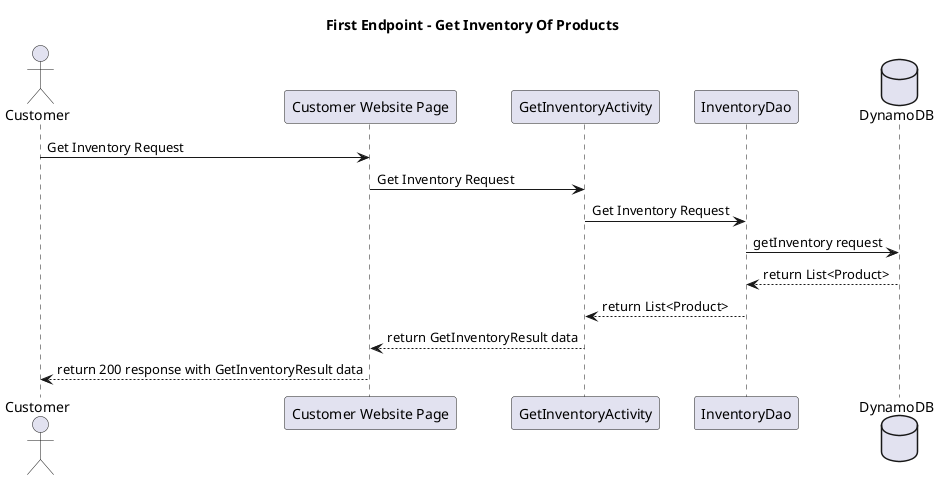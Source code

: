 @startuml
'https://plantuml.com/sequence-diagram

actor "Customer" as client
participant "Customer Website Page" as apiGateway
participant "GetInventoryActivity" as getInventoryActivity
participant "InventoryDao" as inventoryDao
database "DynamoDB" as dynamoDB

title First Endpoint - Get Inventory Of Products

client -> apiGateway : Get Inventory Request
apiGateway -> getInventoryActivity : Get Inventory Request
getInventoryActivity -> inventoryDao : Get Inventory Request
inventoryDao -> dynamoDB : getInventory request
dynamoDB --> inventoryDao : return List<Product>
inventoryDao --> getInventoryActivity : return List<Product>
getInventoryActivity --> apiGateway : return GetInventoryResult data
apiGateway --> client : return 200 response with GetInventoryResult data
@enduml

Scan request docs: https://stackoverflow.com/questions/10450962/how-can-i-fetch-all-items-from-a-dynamodb-table-without-specifying-the-primary-k